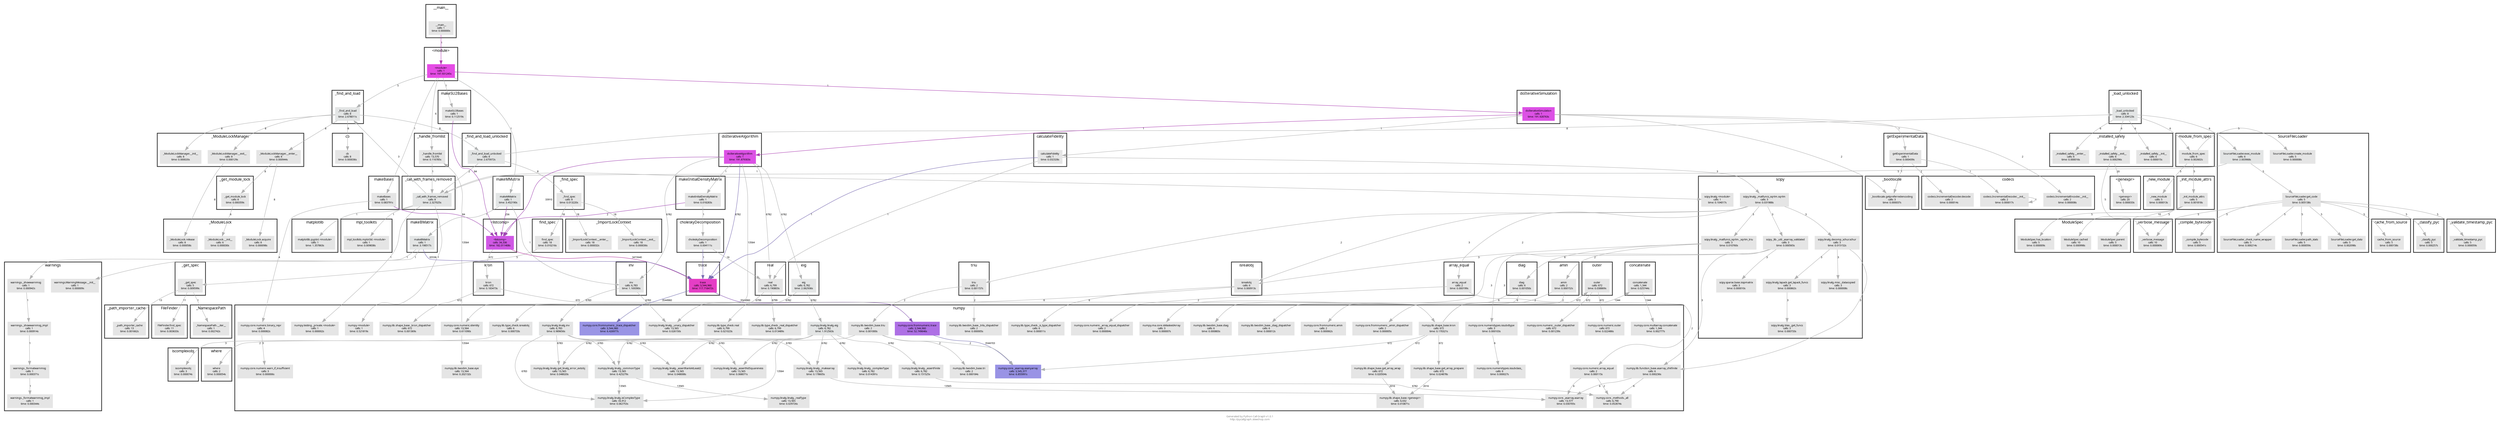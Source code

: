digraph G {

    // Attributes
    graph [ overlap = "scalexy", fontname = "Verdana", fontsize = "7", fontcolor = "#0000007f", label = "Generated by Python Call Graph v1.0.1\nhttp://pycallgraph.slowchop.com" ];
    node [ fontname = "Verdana", fontsize = "7", fontcolor = "#000000ff", style = "filled", shape = "rect" ];
    edge [ fontname = "Verdana", fontsize = "7", fontcolor = "#000000ff" ];

    // Groups
    subgraph "cluster___main__" { "__main__"; label = "__main__"; fontsize = "10"; fontcolor = "black"; style = "bold"; color="#000000cc"; }
    subgraph "cluster_<module>" { "<module>"; label = "<module>"; fontsize = "10"; fontcolor = "black"; style = "bold"; color="#000000cc"; }
    subgraph "cluster__find_and_load" { "_find_and_load"; label = "_find_and_load"; fontsize = "10"; fontcolor = "black"; style = "bold"; color="#000000cc"; }
    subgraph "cluster__ModuleLockManager" { "_ModuleLockManager.__init__" "_ModuleLockManager.__enter__" "_ModuleLockManager.__exit__"; label = "_ModuleLockManager"; fontsize = "10"; fontcolor = "black"; style = "bold"; color="#000000cc"; }
    subgraph "cluster__get_module_lock" { "_get_module_lock"; label = "_get_module_lock"; fontsize = "10"; fontcolor = "black"; style = "bold"; color="#000000cc"; }
    subgraph "cluster__ModuleLock" { "_ModuleLock.__init__" "_ModuleLock.acquire" "_ModuleLock.release"; label = "_ModuleLock"; fontsize = "10"; fontcolor = "black"; style = "bold"; color="#000000cc"; }
    subgraph "cluster__find_and_load_unlocked" { "_find_and_load_unlocked"; label = "_find_and_load_unlocked"; fontsize = "10"; fontcolor = "black"; style = "bold"; color="#000000cc"; }
    subgraph "cluster__find_spec" { "_find_spec"; label = "_find_spec"; fontsize = "10"; fontcolor = "black"; style = "bold"; color="#000000cc"; }
    subgraph "cluster__ImportLockContext" { "_ImportLockContext.__enter__" "_ImportLockContext.__exit__"; label = "_ImportLockContext"; fontsize = "10"; fontcolor = "black"; style = "bold"; color="#000000cc"; }
    subgraph "cluster_find_spec" { "find_spec"; label = "find_spec"; fontsize = "10"; fontcolor = "black"; style = "bold"; color="#000000cc"; }
    subgraph "cluster__get_spec" { "_get_spec"; label = "_get_spec"; fontsize = "10"; fontcolor = "black"; style = "bold"; color="#000000cc"; }
    subgraph "cluster__path_importer_cache" { "_path_importer_cache"; label = "_path_importer_cache"; fontsize = "10"; fontcolor = "black"; style = "bold"; color="#000000cc"; }
    subgraph "cluster_FileFinder" { "FileFinder.find_spec"; label = "FileFinder"; fontsize = "10"; fontcolor = "black"; style = "bold"; color="#000000cc"; }
    subgraph "cluster__load_unlocked" { "_load_unlocked"; label = "_load_unlocked"; fontsize = "10"; fontcolor = "black"; style = "bold"; color="#000000cc"; }
    subgraph "cluster_module_from_spec" { "module_from_spec"; label = "module_from_spec"; fontsize = "10"; fontcolor = "black"; style = "bold"; color="#000000cc"; }
    subgraph "cluster_SourceFileLoader" { "SourceFileLoader.create_module" "SourceFileLoader.exec_module" "SourceFileLoader.get_code" "SourceFileLoader._check_name_wrapper" "SourceFileLoader.path_stats" "SourceFileLoader.get_data"; label = "SourceFileLoader"; fontsize = "10"; fontcolor = "black"; style = "bold"; color="#000000cc"; }
    subgraph "cluster__new_module" { "_new_module"; label = "_new_module"; fontsize = "10"; fontcolor = "black"; style = "bold"; color="#000000cc"; }
    subgraph "cluster__init_module_attrs" { "_init_module_attrs"; label = "_init_module_attrs"; fontsize = "10"; fontcolor = "black"; style = "bold"; color="#000000cc"; }
    subgraph "cluster_ModuleSpec" { "ModuleSpec.parent" "ModuleSpec.has_location" "ModuleSpec.cached"; label = "ModuleSpec"; fontsize = "10"; fontcolor = "black"; style = "bold"; color="#000000cc"; }
    subgraph "cluster__installed_safely" { "_installed_safely.__init__" "_installed_safely.__enter__" "_installed_safely.__exit__"; label = "_installed_safely"; fontsize = "10"; fontcolor = "black"; style = "bold"; color="#000000cc"; }
    subgraph "cluster_cache_from_source" { "cache_from_source"; label = "cache_from_source"; fontsize = "10"; fontcolor = "black"; style = "bold"; color="#000000cc"; }
    subgraph "cluster__classify_pyc" { "_classify_pyc"; label = "_classify_pyc"; fontsize = "10"; fontcolor = "black"; style = "bold"; color="#000000cc"; }
    subgraph "cluster__validate_timestamp_pyc" { "_validate_timestamp_pyc"; label = "_validate_timestamp_pyc"; fontsize = "10"; fontcolor = "black"; style = "bold"; color="#000000cc"; }
    subgraph "cluster__verbose_message" { "_verbose_message"; label = "_verbose_message"; fontsize = "10"; fontcolor = "black"; style = "bold"; color="#000000cc"; }
    subgraph "cluster__compile_bytecode" { "_compile_bytecode"; label = "_compile_bytecode"; fontsize = "10"; fontcolor = "black"; style = "bold"; color="#000000cc"; }
    subgraph "cluster__call_with_frames_removed" { "_call_with_frames_removed"; label = "_call_with_frames_removed"; fontsize = "10"; fontcolor = "black"; style = "bold"; color="#000000cc"; }
    subgraph "cluster_numpy" { "numpy.<module>" "numpy.testing._private.<module>" "numpy.lib.shape_base._kron_dispatcher" "numpy.lib.shape_base.kron" "numpy.core._asarray.asanyarray" "numpy.core.numeric._outer_dispatcher" "numpy.core.numeric.outer" "numpy.core.multiarray.concatenate" "numpy.lib.shape_base.get_array_prepare" "numpy.lib.shape_base.<genexpr>" "numpy.lib.shape_base.get_array_wrap" "numpy.core.numeric.binary_repr" "numpy.core.numeric.warn_if_insufficient" "numpy.core.fromnumeric._trace_dispatcher" "numpy.core.fromnumeric.trace" "numpy.linalg.linalg._unary_dispatcher" "numpy.linalg.linalg.inv" "numpy.linalg.linalg._makearray" "numpy.core._asarray.asarray" "numpy.linalg.linalg._assertRankAtLeast2" "numpy.linalg.linalg._assertNdSquareness" "numpy.linalg.linalg._commonType" "numpy.linalg.linalg.isComplexType" "numpy.linalg.linalg._realType" "numpy.linalg.linalg.get_linalg_error_extobj" "numpy.lib.type_check._real_dispatcher" "numpy.lib.type_check.real" "numpy.core.numeric.identity" "numpy.lib.twodim_base.eye" "numpy.linalg.linalg.eig" "numpy.linalg.linalg._assertFinite" "numpy.core._methods._all" "numpy.linalg.linalg._complexType" "numpy.ma.core.isMaskedArray" "numpy.lib.function_base.asarray_chkfinite" "numpy.core.numerictypes.issubdtype" "numpy.core.numerictypes.issubclass_" "numpy.lib.type_check._is_type_dispatcher" "numpy.lib.type_check.isrealobj" "numpy.lib.twodim_base._trilu_dispatcher" "numpy.lib.twodim_base.triu" "numpy.lib.twodim_base.tri" "numpy.core.numeric._array_equal_dispatcher" "numpy.core.numeric.array_equal" "numpy.lib.twodim_base._diag_dispatcher" "numpy.lib.twodim_base.diag" "numpy.core.fromnumeric._amin_dispatcher" "numpy.core.fromnumeric.amin"; label = "numpy"; fontsize = "10"; fontcolor = "black"; style = "bold"; color="#000000cc"; }
    subgraph "cluster_<genexpr>" { "<genexpr>"; label = "<genexpr>"; fontsize = "10"; fontcolor = "black"; style = "bold"; color="#000000cc"; }
    subgraph "cluster_cb" { "cb"; label = "cb"; fontsize = "10"; fontcolor = "black"; style = "bold"; color="#000000cc"; }
    subgraph "cluster__handle_fromlist" { "_handle_fromlist"; label = "_handle_fromlist"; fontsize = "10"; fontcolor = "black"; style = "bold"; color="#000000cc"; }
    subgraph "cluster_scipy" { "scipy.linalg.<module>" "scipy.linalg._matfuncs_sqrtm.sqrtm" "scipy._lib._util._asarray_validated" "scipy.sparse.base.isspmatrix" "scipy.linalg.decomp_schur.schur" "scipy.linalg.misc._datacopied" "scipy.linalg.lapack.get_lapack_funcs" "scipy.linalg.blas._get_funcs" "scipy.linalg._matfuncs_sqrtm._sqrtm_triu"; label = "scipy"; fontsize = "10"; fontcolor = "black"; style = "bold"; color="#000000cc"; }
    subgraph "cluster_matplotlib" { "matplotlib.pyplot.<module>"; label = "matplotlib"; fontsize = "10"; fontcolor = "black"; style = "bold"; color="#000000cc"; }
    subgraph "cluster__NamespacePath" { "_NamespacePath.__iter__"; label = "_NamespacePath"; fontsize = "10"; fontcolor = "black"; style = "bold"; color="#000000cc"; }
    subgraph "cluster_mpl_toolkits" { "mpl_toolkits.mplot3d.<module>"; label = "mpl_toolkits"; fontsize = "10"; fontcolor = "black"; style = "bold"; color="#000000cc"; }
    subgraph "cluster_makeSU2Bases" { "makeSU2Bases"; label = "makeSU2Bases"; fontsize = "10"; fontcolor = "black"; style = "bold"; color="#000000cc"; }
    subgraph "cluster_<listcomp>" { "<listcomp>"; label = "<listcomp>"; fontsize = "10"; fontcolor = "black"; style = "bold"; color="#000000cc"; }
    subgraph "cluster_kron" { "kron"; label = "kron"; fontsize = "10"; fontcolor = "black"; style = "bold"; color="#000000cc"; }
    subgraph "cluster_outer" { "outer"; label = "outer"; fontsize = "10"; fontcolor = "black"; style = "bold"; color="#000000cc"; }
    subgraph "cluster_concatenate" { "concatenate"; label = "concatenate"; fontsize = "10"; fontcolor = "black"; style = "bold"; color="#000000cc"; }
    subgraph "cluster_makeBases" { "makeBases"; label = "makeBases"; fontsize = "10"; fontcolor = "black"; style = "bold"; color="#000000cc"; }
    subgraph "cluster_makeMMatrix" { "makeMMatrix"; label = "makeMMatrix"; fontsize = "10"; fontcolor = "black"; style = "bold"; color="#000000cc"; }
    subgraph "cluster_makeBMatrix" { "makeBMatrix"; label = "makeBMatrix"; fontsize = "10"; fontcolor = "black"; style = "bold"; color="#000000cc"; }
    subgraph "cluster_trace" { "trace"; label = "trace"; fontsize = "10"; fontcolor = "black"; style = "bold"; color="#000000cc"; }
    subgraph "cluster_warnings" { "warnings.WarningMessage.__init__" "warnings._showwarnmsg" "warnings._showwarnmsg_impl" "warnings._formatwarnmsg" "warnings._formatwarnmsg_impl"; label = "warnings"; fontsize = "10"; fontcolor = "black"; style = "bold"; color="#000000cc"; }
    subgraph "cluster_inv" { "inv"; label = "inv"; fontsize = "10"; fontcolor = "black"; style = "bold"; color="#000000cc"; }
    subgraph "cluster_doIterativeSimulation" { "doIterativeSimulation"; label = "doIterativeSimulation"; fontsize = "10"; fontcolor = "black"; style = "bold"; color="#000000cc"; }
    subgraph "cluster_getExperimentalData" { "getExperimentalData"; label = "getExperimentalData"; fontsize = "10"; fontcolor = "black"; style = "bold"; color="#000000cc"; }
    subgraph "cluster__bootlocale" { "_bootlocale.getpreferredencoding"; label = "_bootlocale"; fontsize = "10"; fontcolor = "black"; style = "bold"; color="#000000cc"; }
    subgraph "cluster_codecs" { "codecs.IncrementalDecoder.__init__" "codecs.IncrementalDecoder.decode" "codecs.IncrementalEncoder.__init__"; label = "codecs"; fontsize = "10"; fontcolor = "black"; style = "bold"; color="#000000cc"; }
    subgraph "cluster_doIterativeAlgorithm" { "doIterativeAlgorithm"; label = "doIterativeAlgorithm"; fontsize = "10"; fontcolor = "black"; style = "bold"; color="#000000cc"; }
    subgraph "cluster_makeInitialDensityMatrix" { "makeInitialDensityMatrix"; label = "makeInitialDensityMatrix"; fontsize = "10"; fontcolor = "black"; style = "bold"; color="#000000cc"; }
    subgraph "cluster_choleskyDecomposition" { "choleskyDecomposition"; label = "choleskyDecomposition"; fontsize = "10"; fontcolor = "black"; style = "bold"; color="#000000cc"; }
    subgraph "cluster_real" { "real"; label = "real"; fontsize = "10"; fontcolor = "black"; style = "bold"; color="#000000cc"; }
    subgraph "cluster_eig" { "eig"; label = "eig"; fontsize = "10"; fontcolor = "black"; style = "bold"; color="#000000cc"; }
    subgraph "cluster_calculateFidelity" { "calculateFidelity"; label = "calculateFidelity"; fontsize = "10"; fontcolor = "black"; style = "bold"; color="#000000cc"; }
    subgraph "cluster_isrealobj" { "isrealobj"; label = "isrealobj"; fontsize = "10"; fontcolor = "black"; style = "bold"; color="#000000cc"; }
    subgraph "cluster_iscomplexobj" { "iscomplexobj"; label = "iscomplexobj"; fontsize = "10"; fontcolor = "black"; style = "bold"; color="#000000cc"; }
    subgraph "cluster_triu" { "triu"; label = "triu"; fontsize = "10"; fontcolor = "black"; style = "bold"; color="#000000cc"; }
    subgraph "cluster_where" { "where"; label = "where"; fontsize = "10"; fontcolor = "black"; style = "bold"; color="#000000cc"; }
    subgraph "cluster_array_equal" { "array_equal"; label = "array_equal"; fontsize = "10"; fontcolor = "black"; style = "bold"; color="#000000cc"; }
    subgraph "cluster_diag" { "diag"; label = "diag"; fontsize = "10"; fontcolor = "black"; style = "bold"; color="#000000cc"; }
    subgraph "cluster_amin" { "amin"; label = "amin"; fontsize = "10"; fontcolor = "black"; style = "bold"; color="#000000cc"; }

    // Nodes
    "__main__" [color = "#e5e5e5ff", label = "__main__\ncalls: 1\ntime: 0.000000s"];
    "<module>" [color = "#e54ce5ff", label = "<module>\ncalls: 1\ntime: 197.931245s"];
    "_find_and_load" [color = "#e3e5e5ff", label = "_find_and_load\ncalls: 8\ntime: 2.678011s"];
    "_ModuleLockManager.__init__" [color = "#e5e5e5ff", label = "_ModuleLockManager.__init__\ncalls: 8\ntime: 0.000020s"];
    "_ModuleLockManager.__enter__" [color = "#e5e5e5ff", label = "_ModuleLockManager.__enter__\ncalls: 8\ntime: 0.000944s"];
    "_get_module_lock" [color = "#e5e5e5ff", label = "_get_module_lock\ncalls: 8\ntime: 0.000359s"];
    "_ModuleLock.__init__" [color = "#e5e5e5ff", label = "_ModuleLock.__init__\ncalls: 6\ntime: 0.000030s"];
    "_ModuleLock.acquire" [color = "#e5e5e5ff", label = "_ModuleLock.acquire\ncalls: 8\ntime: 0.000098s"];
    "_find_and_load_unlocked" [color = "#e3e5e5ff", label = "_find_and_load_unlocked\ncalls: 8\ntime: 2.675972s"];
    "_find_spec" [color = "#e5e5e5ff", label = "_find_spec\ncalls: 8\ntime: 0.013220s"];
    "_ImportLockContext.__enter__" [color = "#e5e5e5ff", label = "_ImportLockContext.__enter__\ncalls: 18\ntime: 0.000032s"];
    "find_spec" [color = "#e5e5e5ff", label = "find_spec\ncalls: 18\ntime: 0.010216s"];
    "_ImportLockContext.__exit__" [color = "#e5e5e5ff", label = "_ImportLockContext.__exit__\ncalls: 18\ntime: 0.000036s"];
    "_get_spec" [color = "#e5e5e5ff", label = "_get_spec\ncalls: 5\ntime: 0.009599s"];
    "_path_importer_cache" [color = "#e5e5e5ff", label = "_path_importer_cache\ncalls: 13\ntime: 0.001662s"];
    "FileFinder.find_spec" [color = "#e5e5e5ff", label = "FileFinder.find_spec\ncalls: 11\ntime: 0.003633s"];
    "_load_unlocked" [color = "#e3e5e5ff", label = "_load_unlocked\ncalls: 8\ntime: 2.334123s"];
    "module_from_spec" [color = "#e5e5e5ff", label = "module_from_spec\ncalls: 6\ntime: 0.002602s"];
    "SourceFileLoader.create_module" [color = "#e5e5e5ff", label = "SourceFileLoader.create_module\ncalls: 5\ntime: 0.000008s"];
    "_new_module" [color = "#e5e5e5ff", label = "_new_module\ncalls: 5\ntime: 0.000013s"];
    "_init_module_attrs" [color = "#e5e5e5ff", label = "_init_module_attrs\ncalls: 5\ntime: 0.001818s"];
    "ModuleSpec.parent" [color = "#e5e5e5ff", label = "ModuleSpec.parent\ncalls: 5\ntime: 0.000013s"];
    "ModuleSpec.has_location" [color = "#e5e5e5ff", label = "ModuleSpec.has_location\ncalls: 5\ntime: 0.000009s"];
    "ModuleSpec.cached" [color = "#e5e5e5ff", label = "ModuleSpec.cached\ncalls: 10\ntime: 0.000998s"];
    "_installed_safely.__init__" [color = "#e5e5e5ff", label = "_installed_safely.__init__\ncalls: 6\ntime: 0.000015s"];
    "_installed_safely.__enter__" [color = "#e5e5e5ff", label = "_installed_safely.__enter__\ncalls: 6\ntime: 0.000016s"];
    "SourceFileLoader.exec_module" [color = "#e3e5e5ff", label = "SourceFileLoader.exec_module\ncalls: 6\ntime: 2.003968s"];
    "SourceFileLoader.get_code" [color = "#e5e5e5ff", label = "SourceFileLoader.get_code\ncalls: 5\ntime: 0.005138s"];
    "SourceFileLoader._check_name_wrapper" [color = "#e5e5e5ff", label = "SourceFileLoader._check_name_wrapper\ncalls: 5\ntime: 0.000214s"];
    "cache_from_source" [color = "#e5e5e5ff", label = "cache_from_source\ncalls: 5\ntime: 0.000158s"];
    "SourceFileLoader.path_stats" [color = "#e5e5e5ff", label = "SourceFileLoader.path_stats\ncalls: 5\ntime: 0.000059s"];
    "SourceFileLoader.get_data" [color = "#e5e5e5ff", label = "SourceFileLoader.get_data\ncalls: 5\ntime: 0.002098s"];
    "_classify_pyc" [color = "#e5e5e5ff", label = "_classify_pyc\ncalls: 5\ntime: 0.000257s"];
    "_validate_timestamp_pyc" [color = "#e5e5e5ff", label = "_validate_timestamp_pyc\ncalls: 5\ntime: 0.000059s"];
    "_verbose_message" [color = "#e5e5e5ff", label = "_verbose_message\ncalls: 10\ntime: 0.000069s"];
    "_compile_bytecode" [color = "#e5e5e5ff", label = "_compile_bytecode\ncalls: 5\ntime: 0.000541s"];
    "_call_with_frames_removed" [color = "#e3e5e5ff", label = "_call_with_frames_removed\ncalls: 8\ntime: 2.327025s"];
    "numpy.<module>" [color = "#e5e5e5ff", label = "numpy.<module>\ncalls: 1\ntime: 0.521819s"];
    "_installed_safely.__exit__" [color = "#e5e5e5ff", label = "_installed_safely.__exit__\ncalls: 6\ntime: 0.000296s"];
    "<genexpr>" [color = "#e5e5e5ff", label = "<genexpr>\ncalls: 20\ntime: 0.000033s"];
    "_ModuleLockManager.__exit__" [color = "#e5e5e5ff", label = "_ModuleLockManager.__exit__\ncalls: 8\ntime: 0.000129s"];
    "_ModuleLock.release" [color = "#e5e5e5ff", label = "_ModuleLock.release\ncalls: 8\ntime: 0.000058s"];
    "cb" [color = "#e5e5e5ff", label = "cb\ncalls: 8\ntime: 0.000036s"];
    "_handle_fromlist" [color = "#e5e5e5ff", label = "_handle_fromlist\ncalls: 13,570\ntime: 0.116785s"];
    "scipy.linalg.<module>" [color = "#e5e5e5ff", label = "scipy.linalg.<module>\ncalls: 1\ntime: 0.104017s"];
    "numpy.testing._private.<module>" [color = "#e5e5e5ff", label = "numpy.testing._private.<module>\ncalls: 1\ntime: 0.000002s"];
    "matplotlib.pyplot.<module>" [color = "#e4e5e5ff", label = "matplotlib.pyplot.<module>\ncalls: 1\ntime: 1.357863s"];
    "_NamespacePath.__iter__" [color = "#e5e5e5ff", label = "_NamespacePath.__iter__\ncalls: 1\ntime: 0.002742s"];
    "mpl_toolkits.mplot3d.<module>" [color = "#e5e5e5ff", label = "mpl_toolkits.mplot3d.<module>\ncalls: 1\ntime: 0.009838s"];
    "makeSU2Bases" [color = "#e5e5e5ff", label = "makeSU2Bases\ncalls: 1\ntime: 0.112519s"];
    "<listcomp>" [color = "#d058e5ff", label = "<listcomp>\ncalls: 34,336\ntime: 182.011408s"];
    "kron" [color = "#e5e5e5ff", label = "kron\ncalls: 672\ntime: 0.183473s"];
    "numpy.lib.shape_base._kron_dispatcher" [color = "#e5e5e5ff", label = "numpy.lib.shape_base._kron_dispatcher\ncalls: 672\ntime: 0.001369s"];
    "numpy.lib.shape_base.kron" [color = "#e5e5e5ff", label = "numpy.lib.shape_base.kron\ncalls: 672\ntime: 0.170321s"];
    "numpy.core._asarray.asanyarray" [color = "#9993e5ff", label = "numpy.core._asarray.asanyarray\ncalls: 3,545,377\ntime: 6.855991s"];
    "outer" [color = "#e5e5e5ff", label = "outer\ncalls: 672\ntime: 0.038869s"];
    "numpy.core.numeric._outer_dispatcher" [color = "#e5e5e5ff", label = "numpy.core.numeric._outer_dispatcher\ncalls: 672\ntime: 0.001239s"];
    "numpy.core.numeric.outer" [color = "#e5e5e5ff", label = "numpy.core.numeric.outer\ncalls: 672\ntime: 0.022486s"];
    "concatenate" [color = "#e5e5e5ff", label = "concatenate\ncalls: 1,344\ntime: 0.025744s"];
    "numpy.core.multiarray.concatenate" [color = "#e5e5e5ff", label = "numpy.core.multiarray.concatenate\ncalls: 1,344\ntime: 0.002777s"];
    "numpy.lib.shape_base.get_array_prepare" [color = "#e5e5e5ff", label = "numpy.lib.shape_base.get_array_prepare\ncalls: 672\ntime: 0.024878s"];
    "numpy.lib.shape_base.<genexpr>" [color = "#e5e5e5ff", label = "numpy.lib.shape_base.<genexpr>\ncalls: 4,032\ntime: 0.010871s"];
    "numpy.lib.shape_base.get_array_wrap" [color = "#e5e5e5ff", label = "numpy.lib.shape_base.get_array_wrap\ncalls: 672\ntime: 0.020504s"];
    "makeBases" [color = "#e5e5e5ff", label = "makeBases\ncalls: 1\ntime: 0.083791s"];
    "numpy.core.numeric.binary_repr" [color = "#e5e5e5ff", label = "numpy.core.numeric.binary_repr\ncalls: 4\ntime: 0.000082s"];
    "numpy.core.numeric.warn_if_insufficient" [color = "#e5e5e5ff", label = "numpy.core.numeric.warn_if_insufficient\ncalls: 3\ntime: 0.000006s"];
    "makeMMatrix" [color = "#e2e5e5ff", label = "makeMMatrix\ncalls: 1\ntime: 3.452190s"];
    "makeBMatrix" [color = "#e3e5e5ff", label = "makeBMatrix\ncalls: 1\ntime: 3.198517s"];
    "trace" [color = "#e53ec5ff", label = "trace\ncalls: 3,544,960\ntime: 117.718472s"];
    "numpy.core.fromnumeric._trace_dispatcher" [color = "#9994e5ff", label = "numpy.core.fromnumeric._trace_dispatcher\ncalls: 3,544,960\ntime: 6.426977s"];
    "numpy.core.fromnumeric.trace" [color = "#ae70e5ff", label = "numpy.core.fromnumeric.trace\ncalls: 3,544,960\ntime: 52.749646s"];
    "warnings.WarningMessage.__init__" [color = "#e5e5e5ff", label = "warnings.WarningMessage.__init__\ncalls: 1\ntime: 0.000009s"];
    "warnings._showwarnmsg" [color = "#e5e5e5ff", label = "warnings._showwarnmsg\ncalls: 1\ntime: 0.000942s"];
    "warnings._showwarnmsg_impl" [color = "#e5e5e5ff", label = "warnings._showwarnmsg_impl\ncalls: 1\ntime: 0.000914s"];
    "warnings._formatwarnmsg" [color = "#e5e5e5ff", label = "warnings._formatwarnmsg\ncalls: 1\ntime: 0.000371s"];
    "warnings._formatwarnmsg_impl" [color = "#e5e5e5ff", label = "warnings._formatwarnmsg_impl\ncalls: 1\ntime: 0.000344s"];
    "inv" [color = "#e4e5e5ff", label = "inv\ncalls: 6,783\ntime: 1.169390s"];
    "numpy.linalg.linalg._unary_dispatcher" [color = "#e5e5e5ff", label = "numpy.linalg.linalg._unary_dispatcher\ncalls: 13,565\ntime: 0.026150s"];
    "numpy.linalg.linalg.inv" [color = "#e4e5e5ff", label = "numpy.linalg.linalg.inv\ncalls: 6,783\ntime: 0.989656s"];
    "numpy.linalg.linalg._makearray" [color = "#e5e5e5ff", label = "numpy.linalg.linalg._makearray\ncalls: 13,565\ntime: 0.178605s"];
    "numpy.core._asarray.asarray" [color = "#e5e5e5ff", label = "numpy.core._asarray.asarray\ncalls: 13,577\ntime: 0.030705s"];
    "numpy.linalg.linalg._assertRankAtLeast2" [color = "#e5e5e5ff", label = "numpy.linalg.linalg._assertRankAtLeast2\ncalls: 13,565\ntime: 0.048008s"];
    "numpy.linalg.linalg._assertNdSquareness" [color = "#e5e5e5ff", label = "numpy.linalg.linalg._assertNdSquareness\ncalls: 13,565\ntime: 0.068071s"];
    "numpy.linalg.linalg._commonType" [color = "#e4e5e5ff", label = "numpy.linalg.linalg._commonType\ncalls: 13,565\ntime: 0.425279s"];
    "numpy.linalg.linalg.isComplexType" [color = "#e4e5e5ff", label = "numpy.linalg.linalg.isComplexType\ncalls: 33,912\ntime: 0.062753s"];
    "numpy.linalg.linalg._realType" [color = "#e5e5e5ff", label = "numpy.linalg.linalg._realType\ncalls: 13,565\ntime: 0.029726s"];
    "numpy.linalg.linalg.get_linalg_error_extobj" [color = "#e5e5e5ff", label = "numpy.linalg.linalg.get_linalg_error_extobj\ncalls: 13,565\ntime: 0.048020s"];
    "doIterativeSimulation" [color = "#dc51e5ff", label = "doIterativeSimulation\ncalls: 1\ntime: 191.928763s"];
    "getExperimentalData" [color = "#e5e5e5ff", label = "getExperimentalData\ncalls: 1\ntime: 0.000439s"];
    "_bootlocale.getpreferredencoding" [color = "#e5e5e5ff", label = "_bootlocale.getpreferredencoding\ncalls: 3\ntime: 0.000037s"];
    "codecs.IncrementalDecoder.__init__" [color = "#e5e5e5ff", label = "codecs.IncrementalDecoder.__init__\ncalls: 2\ntime: 0.000017s"];
    "codecs.IncrementalDecoder.decode" [color = "#e5e5e5ff", label = "codecs.IncrementalDecoder.decode\ncalls: 2\ntime: 0.000014s"];
    "doIterativeAlgorithm" [color = "#dc51e5ff", label = "doIterativeAlgorithm\ncalls: 1\ntime: 191.879303s"];
    "makeInitialDensityMatrix" [color = "#e5e5e5ff", label = "makeInitialDensityMatrix\ncalls: 1\ntime: 0.018283s"];
    "choleskyDecomposition" [color = "#e5e5e5ff", label = "choleskyDecomposition\ncalls: 1\ntime: 0.004111s"];
    "real" [color = "#e5e5e5ff", label = "real\ncalls: 6,799\ntime: 0.190803s"];
    "numpy.lib.type_check._real_dispatcher" [color = "#e5e5e5ff", label = "numpy.lib.type_check._real_dispatcher\ncalls: 6,799\ntime: 0.013489s"];
    "numpy.lib.type_check.real" [color = "#e5e5e5ff", label = "numpy.lib.type_check.real\ncalls: 6,799\ntime: 0.021023s"];
    "numpy.core.numeric.identity" [color = "#e4e5e5ff", label = "numpy.core.numeric.identity\ncalls: 13,564\ntime: 0.611090s"];
    "numpy.lib.twodim_base.eye" [color = "#e5e5e5ff", label = "numpy.lib.twodim_base.eye\ncalls: 13,564\ntime: 0.202132s"];
    "eig" [color = "#e3e5e5ff", label = "eig\ncalls: 6,782\ntime: 2.062936s"];
    "numpy.linalg.linalg.eig" [color = "#e3e5e5ff", label = "numpy.linalg.linalg.eig\ncalls: 6,782\ntime: 1.912563s"];
    "numpy.linalg.linalg._assertFinite" [color = "#e5e5e5ff", label = "numpy.linalg.linalg._assertFinite\ncalls: 6,782\ntime: 0.151525s"];
    "numpy.core._methods._all" [color = "#e5e5e5ff", label = "numpy.core._methods._all\ncalls: 6,790\ntime: 0.052874s"];
    "numpy.linalg.linalg._complexType" [color = "#e5e5e5ff", label = "numpy.linalg.linalg._complexType\ncalls: 6,782\ntime: 0.014391s"];
    "calculateFidelity" [color = "#e5e5e5ff", label = "calculateFidelity\ncalls: 1\ntime: 0.032328s"];
    "scipy.linalg._matfuncs_sqrtm.sqrtm" [color = "#e5e5e5ff", label = "scipy.linalg._matfuncs_sqrtm.sqrtm\ncalls: 3\ntime: 0.031988s"];
    "scipy._lib._util._asarray_validated" [color = "#e5e5e5ff", label = "scipy._lib._util._asarray_validated\ncalls: 3\ntime: 0.000565s"];
    "scipy.sparse.base.isspmatrix" [color = "#e5e5e5ff", label = "scipy.sparse.base.isspmatrix\ncalls: 3\ntime: 0.000010s"];
    "numpy.ma.core.isMaskedArray" [color = "#e5e5e5ff", label = "numpy.ma.core.isMaskedArray\ncalls: 3\ntime: 0.000007s"];
    "numpy.lib.function_base.asarray_chkfinite" [color = "#e5e5e5ff", label = "numpy.lib.function_base.asarray_chkfinite\ncalls: 6\ntime: 0.000236s"];
    "numpy.core.numerictypes.issubdtype" [color = "#e5e5e5ff", label = "numpy.core.numerictypes.issubdtype\ncalls: 3\ntime: 0.000103s"];
    "numpy.core.numerictypes.issubclass_" [color = "#e5e5e5ff", label = "numpy.core.numerictypes.issubclass_\ncalls: 6\ntime: 0.000027s"];
    "isrealobj" [color = "#e5e5e5ff", label = "isrealobj\ncalls: 6\ntime: 0.000913s"];
    "numpy.lib.type_check._is_type_dispatcher" [color = "#e5e5e5ff", label = "numpy.lib.type_check._is_type_dispatcher\ncalls: 6\ntime: 0.000011s"];
    "numpy.lib.type_check.isrealobj" [color = "#e5e5e5ff", label = "numpy.lib.type_check.isrealobj\ncalls: 6\ntime: 0.000733s"];
    "iscomplexobj" [color = "#e5e5e5ff", label = "iscomplexobj\ncalls: 3\ntime: 0.000074s"];
    "scipy.linalg.decomp_schur.schur" [color = "#e5e5e5ff", label = "scipy.linalg.decomp_schur.schur\ncalls: 3\ntime: 0.015152s"];
    "scipy.linalg.misc._datacopied" [color = "#e5e5e5ff", label = "scipy.linalg.misc._datacopied\ncalls: 3\ntime: 0.000008s"];
    "scipy.linalg.lapack.get_lapack_funcs" [color = "#e5e5e5ff", label = "scipy.linalg.lapack.get_lapack_funcs\ncalls: 3\ntime: 0.000862s"];
    "scipy.linalg.blas._get_funcs" [color = "#e5e5e5ff", label = "scipy.linalg.blas._get_funcs\ncalls: 3\ntime: 0.000733s"];
    "triu" [color = "#e5e5e5ff", label = "triu\ncalls: 2\ntime: 0.001157s"];
    "numpy.lib.twodim_base._trilu_dispatcher" [color = "#e5e5e5ff", label = "numpy.lib.twodim_base._trilu_dispatcher\ncalls: 2\ntime: 0.000005s"];
    "numpy.lib.twodim_base.triu" [color = "#e5e5e5ff", label = "numpy.lib.twodim_base.triu\ncalls: 2\ntime: 0.001000s"];
    "numpy.lib.twodim_base.tri" [color = "#e5e5e5ff", label = "numpy.lib.twodim_base.tri\ncalls: 2\ntime: 0.000184s"];
    "where" [color = "#e5e5e5ff", label = "where\ncalls: 2\ntime: 0.000054s"];
    "array_equal" [color = "#e5e5e5ff", label = "array_equal\ncalls: 2\ntime: 0.000199s"];
    "numpy.core.numeric._array_equal_dispatcher" [color = "#e5e5e5ff", label = "numpy.core.numeric._array_equal_dispatcher\ncalls: 2\ntime: 0.000004s"];
    "numpy.core.numeric.array_equal" [color = "#e5e5e5ff", label = "numpy.core.numeric.array_equal\ncalls: 2\ntime: 0.000115s"];
    "scipy.linalg._matfuncs_sqrtm._sqrtm_triu" [color = "#e5e5e5ff", label = "scipy.linalg._matfuncs_sqrtm._sqrtm_triu\ncalls: 3\ntime: 0.010760s"];
    "diag" [color = "#e5e5e5ff", label = "diag\ncalls: 6\ntime: 0.001050s"];
    "numpy.lib.twodim_base._diag_dispatcher" [color = "#e5e5e5ff", label = "numpy.lib.twodim_base._diag_dispatcher\ncalls: 6\ntime: 0.000012s"];
    "numpy.lib.twodim_base.diag" [color = "#e5e5e5ff", label = "numpy.lib.twodim_base.diag\ncalls: 6\ntime: 0.000883s"];
    "amin" [color = "#e5e5e5ff", label = "amin\ncalls: 2\ntime: 0.000152s"];
    "numpy.core.fromnumeric._amin_dispatcher" [color = "#e5e5e5ff", label = "numpy.core.fromnumeric._amin_dispatcher\ncalls: 2\ntime: 0.000005s"];
    "numpy.core.fromnumeric.amin" [color = "#e5e5e5ff", label = "numpy.core.fromnumeric.amin\ncalls: 2\ntime: 0.000062s"];
    "codecs.IncrementalEncoder.__init__" [color = "#e5e5e5ff", label = "codecs.IncrementalEncoder.__init__\ncalls: 2\ntime: 0.000008s"];

    // Edges
    "__main__" -> "<module>" [color = "#b23bb2ff", label = "1"];
    "<module>" -> "_find_and_load" [color = "#b0b2b2ff", label = "5"];
    "<module>" -> "_handle_fromlist" [color = "#b2b2b2ff", label = "6"];
    "<module>" -> "makeSU2Bases" [color = "#b2b2b2ff", label = "1"];
    "<module>" -> "makeBases" [color = "#b2b2b2ff", label = "1"];
    "<module>" -> "makeMMatrix" [color = "#b0b2b2ff", label = "1"];
    "<module>" -> "doIterativeSimulation" [color = "#ab3fb2ff", label = "1"];
    "_find_and_load" -> "_ModuleLockManager.__init__" [color = "#b2b2b2ff", label = "8"];
    "_find_and_load" -> "_ModuleLockManager.__enter__" [color = "#b2b2b2ff", label = "8"];
    "_find_and_load" -> "_find_and_load_unlocked" [color = "#b0b2b2ff", label = "8"];
    "_find_and_load" -> "_ModuleLockManager.__exit__" [color = "#b2b2b2ff", label = "8"];
    "_find_and_load" -> "cb" [color = "#b2b2b2ff", label = "8"];
    "_ModuleLockManager.__enter__" -> "_get_module_lock" [color = "#b2b2b2ff", label = "8"];
    "_ModuleLockManager.__enter__" -> "_ModuleLock.acquire" [color = "#b2b2b2ff", label = "8"];
    "_get_module_lock" -> "_ModuleLock.__init__" [color = "#b2b2b2ff", label = "6"];
    "_find_and_load_unlocked" -> "_find_spec" [color = "#b2b2b2ff", label = "8"];
    "_find_and_load_unlocked" -> "_load_unlocked" [color = "#b1b2b2ff", label = "8"];
    "_find_and_load_unlocked" -> "_call_with_frames_removed" [color = "#b1b2b2ff", label = "2"];
    "_find_spec" -> "_ImportLockContext.__enter__" [color = "#b2b2b2ff", label = "18"];
    "_find_spec" -> "find_spec" [color = "#b2b2b2ff", label = "18"];
    "_find_spec" -> "_ImportLockContext.__exit__" [color = "#b2b2b2ff", label = "18"];
    "find_spec" -> "_get_spec" [color = "#b2b2b2ff", label = "5"];
    "_get_spec" -> "_path_importer_cache" [color = "#b2b2b2ff", label = "13"];
    "_get_spec" -> "FileFinder.find_spec" [color = "#b2b2b2ff", label = "11"];
    "_get_spec" -> "_NamespacePath.__iter__" [color = "#b2b2b2ff", label = "1"];
    "_load_unlocked" -> "module_from_spec" [color = "#b2b2b2ff", label = "6"];
    "_load_unlocked" -> "_installed_safely.__init__" [color = "#b2b2b2ff", label = "6"];
    "_load_unlocked" -> "_installed_safely.__enter__" [color = "#b2b2b2ff", label = "6"];
    "_load_unlocked" -> "SourceFileLoader.exec_module" [color = "#b1b2b2ff", label = "6"];
    "_load_unlocked" -> "_installed_safely.__exit__" [color = "#b2b2b2ff", label = "6"];
    "module_from_spec" -> "SourceFileLoader.create_module" [color = "#b2b2b2ff", label = "5"];
    "module_from_spec" -> "_new_module" [color = "#b2b2b2ff", label = "5"];
    "module_from_spec" -> "_init_module_attrs" [color = "#b2b2b2ff", label = "5"];
    "_init_module_attrs" -> "ModuleSpec.parent" [color = "#b2b2b2ff", label = "5"];
    "_init_module_attrs" -> "ModuleSpec.has_location" [color = "#b2b2b2ff", label = "5"];
    "_init_module_attrs" -> "ModuleSpec.cached" [color = "#b2b2b2ff", label = "10"];
    "SourceFileLoader.exec_module" -> "SourceFileLoader.get_code" [color = "#b2b2b2ff", label = "5"];
    "SourceFileLoader.exec_module" -> "_call_with_frames_removed" [color = "#b1b2b2ff", label = "5"];
    "SourceFileLoader.get_code" -> "SourceFileLoader._check_name_wrapper" [color = "#b2b2b2ff", label = "5"];
    "SourceFileLoader.get_code" -> "cache_from_source" [color = "#b2b2b2ff", label = "5"];
    "SourceFileLoader.get_code" -> "SourceFileLoader.path_stats" [color = "#b2b2b2ff", label = "5"];
    "SourceFileLoader.get_code" -> "SourceFileLoader.get_data" [color = "#b2b2b2ff", label = "5"];
    "SourceFileLoader.get_code" -> "_classify_pyc" [color = "#b2b2b2ff", label = "5"];
    "SourceFileLoader.get_code" -> "_validate_timestamp_pyc" [color = "#b2b2b2ff", label = "5"];
    "SourceFileLoader.get_code" -> "_verbose_message" [color = "#b2b2b2ff", label = "5"];
    "SourceFileLoader.get_code" -> "_compile_bytecode" [color = "#b2b2b2ff", label = "5"];
    "_call_with_frames_removed" -> "numpy.<module>" [color = "#b2b2b2ff", label = "1"];
    "_call_with_frames_removed" -> "_find_and_load" [color = "#b0b2b2ff", label = "3"];
    "_call_with_frames_removed" -> "scipy.linalg.<module>" [color = "#b2b2b2ff", label = "1"];
    "_call_with_frames_removed" -> "numpy.testing._private.<module>" [color = "#b2b2b2ff", label = "1"];
    "_call_with_frames_removed" -> "matplotlib.pyplot.<module>" [color = "#b1b2b2ff", label = "1"];
    "_call_with_frames_removed" -> "mpl_toolkits.mplot3d.<module>" [color = "#b2b2b2ff", label = "1"];
    "_installed_safely.__exit__" -> "<genexpr>" [color = "#b2b2b2ff", label = "20"];
    "_installed_safely.__exit__" -> "_verbose_message" [color = "#b2b2b2ff", label = "5"];
    "_ModuleLockManager.__exit__" -> "_ModuleLock.release" [color = "#b2b2b2ff", label = "8"];
    "_handle_fromlist" -> "_call_with_frames_removed" [color = "#b1b2b2ff", label = "1"];
    "makeSU2Bases" -> "<listcomp>" [color = "#a045b2ff", label = "84"];
    "<listcomp>" -> "kron" [color = "#b2b2b2ff", label = "672"];
    "<listcomp>" -> "trace" [color = "#b2319cff", label = "3472640"];
    "kron" -> "numpy.lib.shape_base._kron_dispatcher" [color = "#b2b2b2ff", label = "672"];
    "kron" -> "numpy.lib.shape_base.kron" [color = "#b2b2b2ff", label = "672"];
    "numpy.lib.shape_base.kron" -> "numpy.core._asarray.asanyarray" [color = "#aeb2b2ff", label = "672"];
    "numpy.lib.shape_base.kron" -> "outer" [color = "#b2b2b2ff", label = "672"];
    "numpy.lib.shape_base.kron" -> "concatenate" [color = "#b2b2b2ff", label = "1344"];
    "numpy.lib.shape_base.kron" -> "numpy.lib.shape_base.get_array_prepare" [color = "#b2b2b2ff", label = "672"];
    "numpy.lib.shape_base.kron" -> "numpy.lib.shape_base.get_array_wrap" [color = "#b2b2b2ff", label = "672"];
    "outer" -> "numpy.core.numeric._outer_dispatcher" [color = "#b2b2b2ff", label = "672"];
    "outer" -> "numpy.core.numeric.outer" [color = "#b2b2b2ff", label = "672"];
    "concatenate" -> "numpy.core.multiarray.concatenate" [color = "#b2b2b2ff", label = "1344"];
    "numpy.lib.shape_base.get_array_prepare" -> "numpy.lib.shape_base.<genexpr>" [color = "#b2b2b2ff", label = "2016"];
    "numpy.lib.shape_base.get_array_wrap" -> "numpy.lib.shape_base.<genexpr>" [color = "#b2b2b2ff", label = "2016"];
    "makeBases" -> "<listcomp>" [color = "#a045b2ff", label = "84"];
    "makeBases" -> "numpy.core.numeric.binary_repr" [color = "#b2b2b2ff", label = "4"];
    "numpy.core.numeric.binary_repr" -> "numpy.core.numeric.warn_if_insufficient" [color = "#b2b2b2ff", label = "3"];
    "makeMMatrix" -> "makeBMatrix" [color = "#b0b2b2ff", label = "1"];
    "makeMMatrix" -> "inv" [color = "#b1b2b2ff", label = "1"];
    "makeMMatrix" -> "<listcomp>" [color = "#a045b2ff", label = "256"];
    "makeBMatrix" -> "trace" [color = "#796ab2ff", label = "65536"];
    "makeBMatrix" -> "warnings.WarningMessage.__init__" [color = "#b2b2b2ff", label = "1"];
    "makeBMatrix" -> "warnings._showwarnmsg" [color = "#b2b2b2ff", label = "1"];
    "trace" -> "numpy.core.fromnumeric._trace_dispatcher" [color = "#7773b2ff", label = "3544960"];
    "trace" -> "numpy.core.fromnumeric.trace" [color = "#8757b2ff", label = "3544960"];
    "numpy.core.fromnumeric.trace" -> "numpy.core._asarray.asanyarray" [color = "#7772b2ff", label = "3544703"];
    "warnings._showwarnmsg" -> "warnings._showwarnmsg_impl" [color = "#b2b2b2ff", label = "1"];
    "warnings._showwarnmsg_impl" -> "warnings._formatwarnmsg" [color = "#b2b2b2ff", label = "1"];
    "warnings._formatwarnmsg" -> "warnings._formatwarnmsg_impl" [color = "#b2b2b2ff", label = "1"];
    "inv" -> "numpy.linalg.linalg._unary_dispatcher" [color = "#b2b2b2ff", label = "6783"];
    "inv" -> "numpy.linalg.linalg.inv" [color = "#b1b2b2ff", label = "6783"];
    "numpy.linalg.linalg.inv" -> "numpy.linalg.linalg._makearray" [color = "#b2b2b2ff", label = "6783"];
    "numpy.linalg.linalg.inv" -> "numpy.linalg.linalg._assertRankAtLeast2" [color = "#b2b2b2ff", label = "6783"];
    "numpy.linalg.linalg.inv" -> "numpy.linalg.linalg._assertNdSquareness" [color = "#b2b2b2ff", label = "6783"];
    "numpy.linalg.linalg.inv" -> "numpy.linalg.linalg._commonType" [color = "#b2b2b2ff", label = "6783"];
    "numpy.linalg.linalg.inv" -> "numpy.linalg.linalg.isComplexType" [color = "#b2b2b2ff", label = "6783"];
    "numpy.linalg.linalg.inv" -> "numpy.linalg.linalg.get_linalg_error_extobj" [color = "#b2b2b2ff", label = "6783"];
    "numpy.linalg.linalg._makearray" -> "numpy.core._asarray.asarray" [color = "#b2b2b2ff", label = "13565"];
    "numpy.linalg.linalg._commonType" -> "numpy.linalg.linalg.isComplexType" [color = "#b2b2b2ff", label = "13565"];
    "numpy.linalg.linalg._commonType" -> "numpy.linalg.linalg._realType" [color = "#b2b2b2ff", label = "13565"];
    "doIterativeSimulation" -> "getExperimentalData" [color = "#b2b2b2ff", label = "1"];
    "doIterativeSimulation" -> "doIterativeAlgorithm" [color = "#ab3fb2ff", label = "1"];
    "doIterativeSimulation" -> "calculateFidelity" [color = "#b2b2b2ff", label = "1"];
    "doIterativeSimulation" -> "_bootlocale.getpreferredencoding" [color = "#b2b2b2ff", label = "2"];
    "doIterativeSimulation" -> "codecs.IncrementalEncoder.__init__" [color = "#b2b2b2ff", label = "2"];
    "getExperimentalData" -> "_bootlocale.getpreferredencoding" [color = "#b2b2b2ff", label = "1"];
    "getExperimentalData" -> "codecs.IncrementalDecoder.__init__" [color = "#b2b2b2ff", label = "1"];
    "getExperimentalData" -> "codecs.IncrementalDecoder.decode" [color = "#b2b2b2ff", label = "2"];
    "codecs.IncrementalDecoder.__init__" -> "codecs.IncrementalDecoder.__init__" [color = "#b2b2b2ff", label = "1"];
    "doIterativeAlgorithm" -> "makeInitialDensityMatrix" [color = "#b2b2b2ff", label = "1"];
    "doIterativeAlgorithm" -> "<listcomp>" [color = "#a144b2ff", label = "33910"];
    "doIterativeAlgorithm" -> "inv" [color = "#b1b2b2ff", label = "6782"];
    "doIterativeAlgorithm" -> "numpy.core.numeric.identity" [color = "#b1b2b2ff", label = "13564"];
    "doIterativeAlgorithm" -> "trace" [color = "#796bb2ff", label = "6782"];
    "doIterativeAlgorithm" -> "eig" [color = "#b1b2b2ff", label = "6782"];
    "doIterativeAlgorithm" -> "real" [color = "#b2b2b2ff", label = "6782"];
    "makeInitialDensityMatrix" -> "<listcomp>" [color = "#a045b2ff", label = "2"];
    "makeInitialDensityMatrix" -> "choleskyDecomposition" [color = "#b2b2b2ff", label = "1"];
    "choleskyDecomposition" -> "real" [color = "#b2b2b2ff", label = "16"];
    "choleskyDecomposition" -> "trace" [color = "#796bb2ff", label = "1"];
    "real" -> "numpy.lib.type_check._real_dispatcher" [color = "#b2b2b2ff", label = "6799"];
    "real" -> "numpy.lib.type_check.real" [color = "#b2b2b2ff", label = "6799"];
    "numpy.core.numeric.identity" -> "_handle_fromlist" [color = "#b2b2b2ff", label = "13564"];
    "numpy.core.numeric.identity" -> "numpy.lib.twodim_base.eye" [color = "#b2b2b2ff", label = "13564"];
    "eig" -> "numpy.linalg.linalg._unary_dispatcher" [color = "#b2b2b2ff", label = "6782"];
    "eig" -> "numpy.linalg.linalg.eig" [color = "#b1b2b2ff", label = "6782"];
    "numpy.linalg.linalg.eig" -> "numpy.linalg.linalg._makearray" [color = "#b2b2b2ff", label = "6782"];
    "numpy.linalg.linalg.eig" -> "numpy.linalg.linalg._assertRankAtLeast2" [color = "#b2b2b2ff", label = "6782"];
    "numpy.linalg.linalg.eig" -> "numpy.linalg.linalg._assertNdSquareness" [color = "#b2b2b2ff", label = "6782"];
    "numpy.linalg.linalg.eig" -> "numpy.linalg.linalg._assertFinite" [color = "#b2b2b2ff", label = "6782"];
    "numpy.linalg.linalg.eig" -> "numpy.linalg.linalg._commonType" [color = "#b2b2b2ff", label = "6782"];
    "numpy.linalg.linalg.eig" -> "numpy.linalg.linalg.get_linalg_error_extobj" [color = "#b2b2b2ff", label = "6782"];
    "numpy.linalg.linalg.eig" -> "numpy.linalg.linalg.isComplexType" [color = "#b2b2b2ff", label = "13564"];
    "numpy.linalg.linalg.eig" -> "numpy.linalg.linalg._complexType" [color = "#b2b2b2ff", label = "6782"];
    "numpy.linalg.linalg._assertFinite" -> "numpy.core._methods._all" [color = "#b2b2b2ff", label = "6782"];
    "calculateFidelity" -> "scipy.linalg._matfuncs_sqrtm.sqrtm" [color = "#b2b2b2ff", label = "3"];
    "calculateFidelity" -> "trace" [color = "#796bb2ff", label = "1"];
    "calculateFidelity" -> "real" [color = "#b2b2b2ff", label = "1"];
    "scipy.linalg._matfuncs_sqrtm.sqrtm" -> "scipy._lib._util._asarray_validated" [color = "#b2b2b2ff", label = "3"];
    "scipy.linalg._matfuncs_sqrtm.sqrtm" -> "isrealobj" [color = "#b2b2b2ff", label = "3"];
    "scipy.linalg._matfuncs_sqrtm.sqrtm" -> "scipy.linalg.decomp_schur.schur" [color = "#b2b2b2ff", label = "3"];
    "scipy.linalg._matfuncs_sqrtm.sqrtm" -> "triu" [color = "#b2b2b2ff", label = "2"];
    "scipy.linalg._matfuncs_sqrtm.sqrtm" -> "array_equal" [color = "#b2b2b2ff", label = "2"];
    "scipy.linalg._matfuncs_sqrtm.sqrtm" -> "scipy.linalg._matfuncs_sqrtm._sqrtm_triu" [color = "#b2b2b2ff", label = "3"];
    "scipy._lib._util._asarray_validated" -> "scipy.sparse.base.isspmatrix" [color = "#b2b2b2ff", label = "3"];
    "scipy._lib._util._asarray_validated" -> "numpy.ma.core.isMaskedArray" [color = "#b2b2b2ff", label = "3"];
    "scipy._lib._util._asarray_validated" -> "numpy.lib.function_base.asarray_chkfinite" [color = "#b2b2b2ff", label = "3"];
    "scipy._lib._util._asarray_validated" -> "numpy.core.numerictypes.issubdtype" [color = "#b2b2b2ff", label = "3"];
    "numpy.lib.function_base.asarray_chkfinite" -> "numpy.core._asarray.asarray" [color = "#b2b2b2ff", label = "6"];
    "numpy.lib.function_base.asarray_chkfinite" -> "numpy.core._methods._all" [color = "#b2b2b2ff", label = "6"];
    "numpy.core.numerictypes.issubdtype" -> "numpy.core.numerictypes.issubclass_" [color = "#b2b2b2ff", label = "6"];
    "isrealobj" -> "numpy.lib.type_check._is_type_dispatcher" [color = "#b2b2b2ff", label = "6"];
    "isrealobj" -> "numpy.lib.type_check.isrealobj" [color = "#b2b2b2ff", label = "6"];
    "numpy.lib.type_check.isrealobj" -> "iscomplexobj" [color = "#b2b2b2ff", label = "3"];
    "scipy.linalg.decomp_schur.schur" -> "numpy.lib.function_base.asarray_chkfinite" [color = "#b2b2b2ff", label = "3"];
    "scipy.linalg.decomp_schur.schur" -> "scipy.linalg.misc._datacopied" [color = "#b2b2b2ff", label = "3"];
    "scipy.linalg.decomp_schur.schur" -> "scipy.linalg.lapack.get_lapack_funcs" [color = "#b2b2b2ff", label = "3"];
    "scipy.linalg.lapack.get_lapack_funcs" -> "scipy.linalg.blas._get_funcs" [color = "#b2b2b2ff", label = "3"];
    "triu" -> "numpy.lib.twodim_base._trilu_dispatcher" [color = "#b2b2b2ff", label = "2"];
    "triu" -> "numpy.lib.twodim_base.triu" [color = "#b2b2b2ff", label = "2"];
    "numpy.lib.twodim_base.triu" -> "numpy.core._asarray.asanyarray" [color = "#aeb2b2ff", label = "2"];
    "numpy.lib.twodim_base.triu" -> "numpy.lib.twodim_base.tri" [color = "#b2b2b2ff", label = "2"];
    "numpy.lib.twodim_base.triu" -> "where" [color = "#b2b2b2ff", label = "2"];
    "array_equal" -> "numpy.core.numeric._array_equal_dispatcher" [color = "#b2b2b2ff", label = "2"];
    "array_equal" -> "numpy.core.numeric.array_equal" [color = "#b2b2b2ff", label = "2"];
    "numpy.core.numeric.array_equal" -> "numpy.core._asarray.asarray" [color = "#b2b2b2ff", label = "6"];
    "numpy.core.numeric.array_equal" -> "numpy.core._methods._all" [color = "#b2b2b2ff", label = "2"];
    "scipy.linalg._matfuncs_sqrtm._sqrtm_triu" -> "diag" [color = "#b2b2b2ff", label = "6"];
    "scipy.linalg._matfuncs_sqrtm._sqrtm_triu" -> "isrealobj" [color = "#b2b2b2ff", label = "3"];
    "scipy.linalg._matfuncs_sqrtm._sqrtm_triu" -> "amin" [color = "#b2b2b2ff", label = "2"];
    "diag" -> "numpy.lib.twodim_base._diag_dispatcher" [color = "#b2b2b2ff", label = "6"];
    "diag" -> "numpy.lib.twodim_base.diag" [color = "#b2b2b2ff", label = "6"];
    "amin" -> "numpy.core.fromnumeric._amin_dispatcher" [color = "#b2b2b2ff", label = "2"];
    "amin" -> "numpy.core.fromnumeric.amin" [color = "#b2b2b2ff", label = "2"];

}